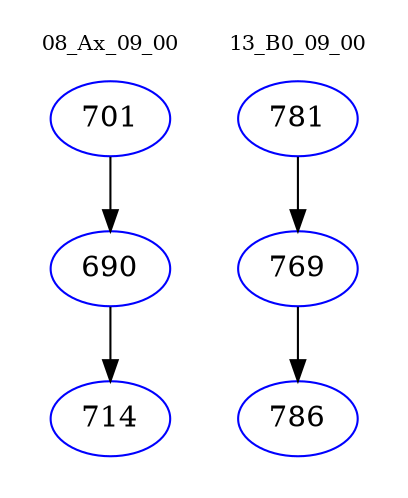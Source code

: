 digraph{
subgraph cluster_0 {
color = white
label = "08_Ax_09_00";
fontsize=10;
T0_701 [label="701", color="blue"]
T0_701 -> T0_690 [color="black"]
T0_690 [label="690", color="blue"]
T0_690 -> T0_714 [color="black"]
T0_714 [label="714", color="blue"]
}
subgraph cluster_1 {
color = white
label = "13_B0_09_00";
fontsize=10;
T1_781 [label="781", color="blue"]
T1_781 -> T1_769 [color="black"]
T1_769 [label="769", color="blue"]
T1_769 -> T1_786 [color="black"]
T1_786 [label="786", color="blue"]
}
}
